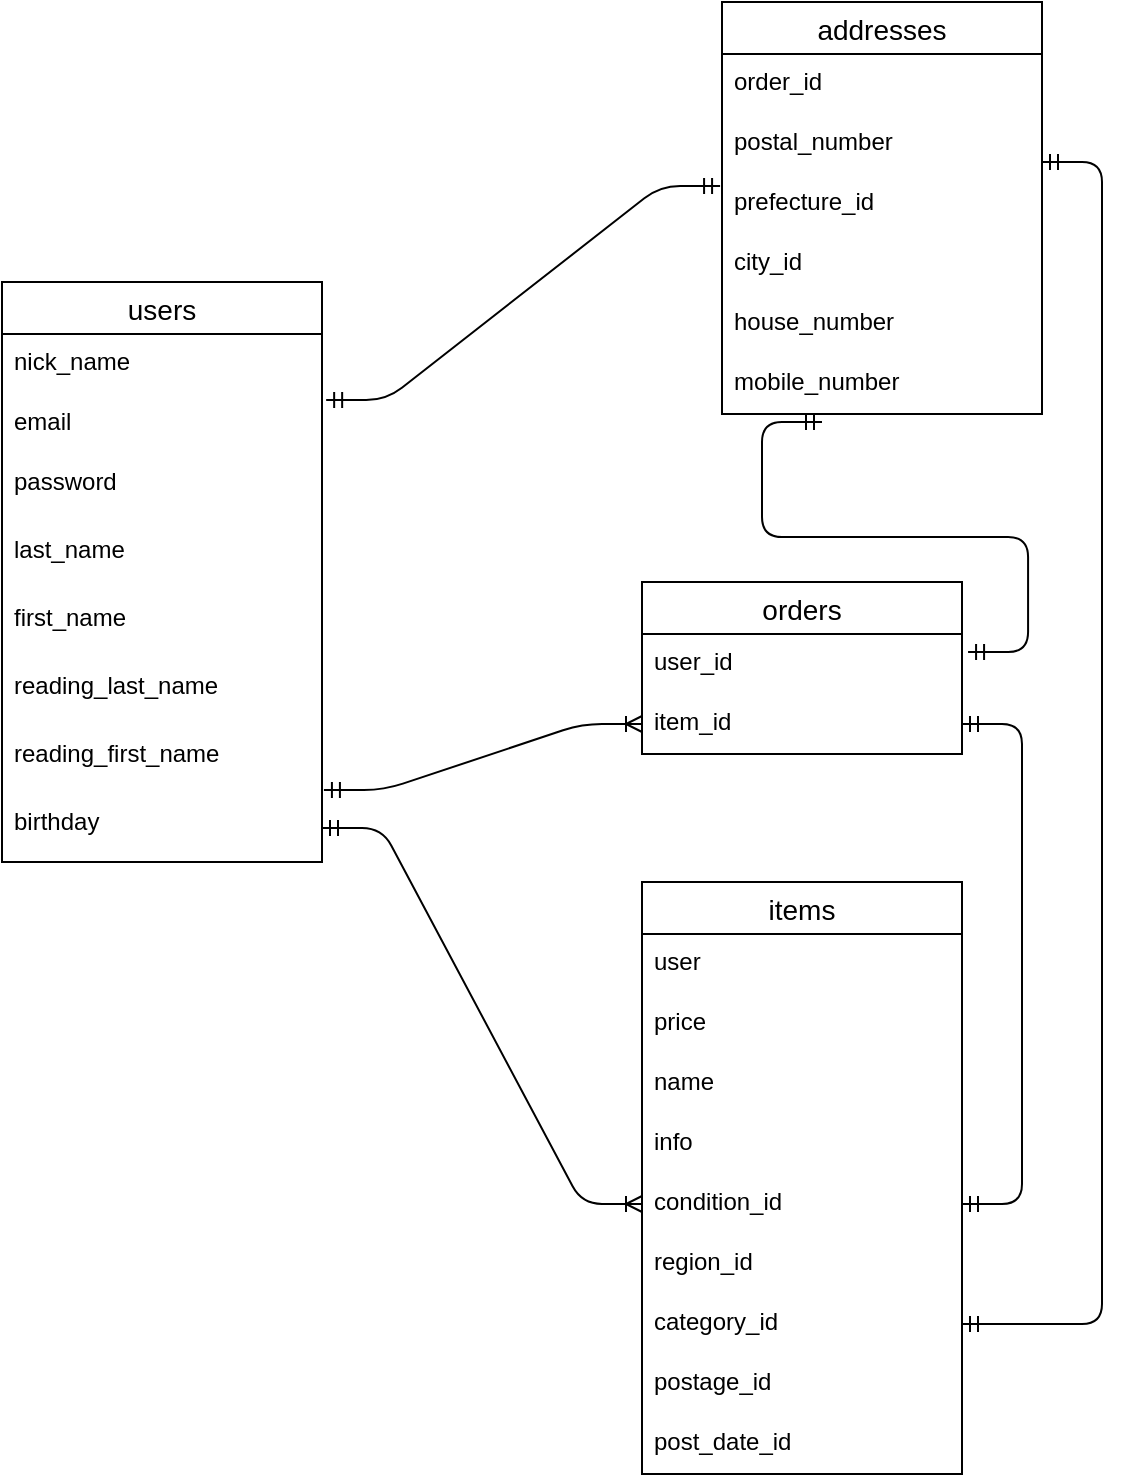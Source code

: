 <mxfile>
    <diagram id="Oy7QltkOJ6-2Luz4VAFT" name="ページ1">
        <mxGraphModel dx="1208" dy="830" grid="1" gridSize="10" guides="1" tooltips="1" connect="1" arrows="1" fold="1" page="1" pageScale="1" pageWidth="827" pageHeight="1169" math="0" shadow="0">
            <root>
                <mxCell id="0"/>
                <mxCell id="1" parent="0"/>
                <mxCell id="88" value="users" style="swimlane;fontStyle=0;childLayout=stackLayout;horizontal=1;startSize=26;horizontalStack=0;resizeParent=1;resizeParentMax=0;resizeLast=0;collapsible=1;marginBottom=0;align=center;fontSize=14;" parent="1" vertex="1">
                    <mxGeometry x="160" y="290" width="160" height="290" as="geometry">
                        <mxRectangle x="130" y="280" width="70" height="26" as="alternateBounds"/>
                    </mxGeometry>
                </mxCell>
                <mxCell id="89" value="nick_name" style="text;strokeColor=none;fillColor=none;spacingLeft=4;spacingRight=4;overflow=hidden;rotatable=0;points=[[0,0.5],[1,0.5]];portConstraint=eastwest;fontSize=12;" parent="88" vertex="1">
                    <mxGeometry y="26" width="160" height="30" as="geometry"/>
                </mxCell>
                <mxCell id="90" value="email" style="text;strokeColor=none;fillColor=none;spacingLeft=4;spacingRight=4;overflow=hidden;rotatable=0;points=[[0,0.5],[1,0.5]];portConstraint=eastwest;fontSize=12;" parent="88" vertex="1">
                    <mxGeometry y="56" width="160" height="30" as="geometry"/>
                </mxCell>
                <mxCell id="91" value="password" style="text;strokeColor=none;fillColor=none;spacingLeft=4;spacingRight=4;overflow=hidden;rotatable=0;points=[[0,0.5],[1,0.5]];portConstraint=eastwest;fontSize=12;" parent="88" vertex="1">
                    <mxGeometry y="86" width="160" height="34" as="geometry"/>
                </mxCell>
                <mxCell id="111" value="last_name" style="text;strokeColor=none;fillColor=none;spacingLeft=4;spacingRight=4;overflow=hidden;rotatable=0;points=[[0,0.5],[1,0.5]];portConstraint=eastwest;fontSize=12;" parent="88" vertex="1">
                    <mxGeometry y="120" width="160" height="34" as="geometry"/>
                </mxCell>
                <mxCell id="138" value="first_name" style="text;strokeColor=none;fillColor=none;spacingLeft=4;spacingRight=4;overflow=hidden;rotatable=0;points=[[0,0.5],[1,0.5]];portConstraint=eastwest;fontSize=12;" parent="88" vertex="1">
                    <mxGeometry y="154" width="160" height="34" as="geometry"/>
                </mxCell>
                <mxCell id="110" value="reading_last_name" style="text;strokeColor=none;fillColor=none;spacingLeft=4;spacingRight=4;overflow=hidden;rotatable=0;points=[[0,0.5],[1,0.5]];portConstraint=eastwest;fontSize=12;" parent="88" vertex="1">
                    <mxGeometry y="188" width="160" height="34" as="geometry"/>
                </mxCell>
                <mxCell id="139" value="reading_first_name" style="text;strokeColor=none;fillColor=none;spacingLeft=4;spacingRight=4;overflow=hidden;rotatable=0;points=[[0,0.5],[1,0.5]];portConstraint=eastwest;fontSize=12;" parent="88" vertex="1">
                    <mxGeometry y="222" width="160" height="34" as="geometry"/>
                </mxCell>
                <mxCell id="112" value="birthday" style="text;strokeColor=none;fillColor=none;spacingLeft=4;spacingRight=4;overflow=hidden;rotatable=0;points=[[0,0.5],[1,0.5]];portConstraint=eastwest;fontSize=12;" parent="88" vertex="1">
                    <mxGeometry y="256" width="160" height="34" as="geometry"/>
                </mxCell>
                <mxCell id="92" value="items" style="swimlane;fontStyle=0;childLayout=stackLayout;horizontal=1;startSize=26;horizontalStack=0;resizeParent=1;resizeParentMax=0;resizeLast=0;collapsible=1;marginBottom=0;align=center;fontSize=14;" parent="1" vertex="1">
                    <mxGeometry x="480" y="590" width="160" height="296" as="geometry"/>
                </mxCell>
                <mxCell id="93" value="user" style="text;strokeColor=none;fillColor=none;spacingLeft=4;spacingRight=4;overflow=hidden;rotatable=0;points=[[0,0.5],[1,0.5]];portConstraint=eastwest;fontSize=12;" parent="92" vertex="1">
                    <mxGeometry y="26" width="160" height="30" as="geometry"/>
                </mxCell>
                <mxCell id="94" value="price" style="text;strokeColor=none;fillColor=none;spacingLeft=4;spacingRight=4;overflow=hidden;rotatable=0;points=[[0,0.5],[1,0.5]];portConstraint=eastwest;fontSize=12;" parent="92" vertex="1">
                    <mxGeometry y="56" width="160" height="30" as="geometry"/>
                </mxCell>
                <mxCell id="144" value="name" style="text;strokeColor=none;fillColor=none;spacingLeft=4;spacingRight=4;overflow=hidden;rotatable=0;points=[[0,0.5],[1,0.5]];portConstraint=eastwest;fontSize=12;" parent="92" vertex="1">
                    <mxGeometry y="86" width="160" height="30" as="geometry"/>
                </mxCell>
                <mxCell id="119" value="info" style="text;strokeColor=none;fillColor=none;spacingLeft=4;spacingRight=4;overflow=hidden;rotatable=0;points=[[0,0.5],[1,0.5]];portConstraint=eastwest;fontSize=12;" parent="92" vertex="1">
                    <mxGeometry y="116" width="160" height="30" as="geometry"/>
                </mxCell>
                <mxCell id="117" value="condition_id&#10;" style="text;strokeColor=none;fillColor=none;spacingLeft=4;spacingRight=4;overflow=hidden;rotatable=0;points=[[0,0.5],[1,0.5]];portConstraint=eastwest;fontSize=12;" parent="92" vertex="1">
                    <mxGeometry y="146" width="160" height="30" as="geometry"/>
                </mxCell>
                <mxCell id="141" value="region_id" style="text;strokeColor=none;fillColor=none;spacingLeft=4;spacingRight=4;overflow=hidden;rotatable=0;points=[[0,0.5],[1,0.5]];portConstraint=eastwest;fontSize=12;" parent="92" vertex="1">
                    <mxGeometry y="176" width="160" height="30" as="geometry"/>
                </mxCell>
                <mxCell id="118" value="category_id" style="text;strokeColor=none;fillColor=none;spacingLeft=4;spacingRight=4;overflow=hidden;rotatable=0;points=[[0,0.5],[1,0.5]];portConstraint=eastwest;fontSize=12;" parent="92" vertex="1">
                    <mxGeometry y="206" width="160" height="30" as="geometry"/>
                </mxCell>
                <mxCell id="142" value="postage_id" style="text;strokeColor=none;fillColor=none;spacingLeft=4;spacingRight=4;overflow=hidden;rotatable=0;points=[[0,0.5],[1,0.5]];portConstraint=eastwest;fontSize=12;" parent="92" vertex="1">
                    <mxGeometry y="236" width="160" height="30" as="geometry"/>
                </mxCell>
                <mxCell id="143" value="post_date_id" style="text;strokeColor=none;fillColor=none;spacingLeft=4;spacingRight=4;overflow=hidden;rotatable=0;points=[[0,0.5],[1,0.5]];portConstraint=eastwest;fontSize=12;" parent="92" vertex="1">
                    <mxGeometry y="266" width="160" height="30" as="geometry"/>
                </mxCell>
                <mxCell id="102" value="addresses" style="swimlane;fontStyle=0;childLayout=stackLayout;horizontal=1;startSize=26;horizontalStack=0;resizeParent=1;resizeParentMax=0;resizeLast=0;collapsible=1;marginBottom=0;align=center;fontSize=14;" parent="1" vertex="1">
                    <mxGeometry x="520" y="150" width="160" height="206" as="geometry">
                        <mxRectangle x="520" y="570" width="100" height="26" as="alternateBounds"/>
                    </mxGeometry>
                </mxCell>
                <mxCell id="120" value="order_id" style="text;strokeColor=none;fillColor=none;spacingLeft=4;spacingRight=4;overflow=hidden;rotatable=0;points=[[0,0.5],[1,0.5]];portConstraint=eastwest;fontSize=12;" parent="102" vertex="1">
                    <mxGeometry y="26" width="160" height="30" as="geometry"/>
                </mxCell>
                <mxCell id="105" value="postal_number" style="text;strokeColor=none;fillColor=none;spacingLeft=4;spacingRight=4;overflow=hidden;rotatable=0;points=[[0,0.5],[1,0.5]];portConstraint=eastwest;fontSize=12;" parent="102" vertex="1">
                    <mxGeometry y="56" width="160" height="30" as="geometry"/>
                </mxCell>
                <mxCell id="103" value="prefecture_id" style="text;strokeColor=none;fillColor=none;spacingLeft=4;spacingRight=4;overflow=hidden;rotatable=0;points=[[0,0.5],[1,0.5]];portConstraint=eastwest;fontSize=12;" parent="102" vertex="1">
                    <mxGeometry y="86" width="160" height="30" as="geometry"/>
                </mxCell>
                <mxCell id="104" value="city_id" style="text;strokeColor=none;fillColor=none;spacingLeft=4;spacingRight=4;overflow=hidden;rotatable=0;points=[[0,0.5],[1,0.5]];portConstraint=eastwest;fontSize=12;" parent="102" vertex="1">
                    <mxGeometry y="116" width="160" height="30" as="geometry"/>
                </mxCell>
                <mxCell id="140" value="house_number" style="text;strokeColor=none;fillColor=none;spacingLeft=4;spacingRight=4;overflow=hidden;rotatable=0;points=[[0,0.5],[1,0.5]];portConstraint=eastwest;fontSize=12;" parent="102" vertex="1">
                    <mxGeometry y="146" width="160" height="30" as="geometry"/>
                </mxCell>
                <mxCell id="113" value="mobile_number" style="text;strokeColor=none;fillColor=none;spacingLeft=4;spacingRight=4;overflow=hidden;rotatable=0;points=[[0,0.5],[1,0.5]];portConstraint=eastwest;fontSize=12;" parent="102" vertex="1">
                    <mxGeometry y="176" width="160" height="30" as="geometry"/>
                </mxCell>
                <mxCell id="106" value="orders" style="swimlane;fontStyle=0;childLayout=stackLayout;horizontal=1;startSize=26;horizontalStack=0;resizeParent=1;resizeParentMax=0;resizeLast=0;collapsible=1;marginBottom=0;align=center;fontSize=14;" parent="1" vertex="1">
                    <mxGeometry x="480" y="440" width="160" height="86" as="geometry"/>
                </mxCell>
                <mxCell id="107" value="user_id" style="text;strokeColor=none;fillColor=none;spacingLeft=4;spacingRight=4;overflow=hidden;rotatable=0;points=[[0,0.5],[1,0.5]];portConstraint=eastwest;fontSize=12;" parent="106" vertex="1">
                    <mxGeometry y="26" width="160" height="30" as="geometry"/>
                </mxCell>
                <mxCell id="109" value="item_id" style="text;strokeColor=none;fillColor=none;spacingLeft=4;spacingRight=4;overflow=hidden;rotatable=0;points=[[0,0.5],[1,0.5]];portConstraint=eastwest;fontSize=12;" parent="106" vertex="1">
                    <mxGeometry y="56" width="160" height="30" as="geometry"/>
                </mxCell>
                <mxCell id="127" value="" style="edgeStyle=entityRelationEdgeStyle;fontSize=12;html=1;endArrow=ERoneToMany;startArrow=ERmandOne;exitX=1.006;exitY=-0.059;exitDx=0;exitDy=0;exitPerimeter=0;entryX=0;entryY=0.5;entryDx=0;entryDy=0;" parent="1" source="112" target="109" edge="1">
                    <mxGeometry width="100" height="100" relative="1" as="geometry">
                        <mxPoint x="360" y="560" as="sourcePoint"/>
                        <mxPoint x="480" y="700" as="targetPoint"/>
                    </mxGeometry>
                </mxCell>
                <mxCell id="130" value="" style="edgeStyle=entityRelationEdgeStyle;fontSize=12;html=1;endArrow=ERmandOne;startArrow=ERmandOne;exitX=1;exitY=0.5;exitDx=0;exitDy=0;entryX=1;entryY=0.5;entryDx=0;entryDy=0;" parent="1" source="117" target="109" edge="1">
                    <mxGeometry width="100" height="100" relative="1" as="geometry">
                        <mxPoint x="430" y="560" as="sourcePoint"/>
                        <mxPoint x="485" y="716" as="targetPoint"/>
                    </mxGeometry>
                </mxCell>
                <mxCell id="132" value="" style="edgeStyle=entityRelationEdgeStyle;fontSize=12;html=1;endArrow=ERmandOne;startArrow=ERmandOne;exitX=1.013;exitY=0.1;exitDx=0;exitDy=0;exitPerimeter=0;entryX=-0.006;entryY=0.2;entryDx=0;entryDy=0;entryPerimeter=0;" parent="1" source="90" target="103" edge="1">
                    <mxGeometry width="100" height="100" relative="1" as="geometry">
                        <mxPoint x="430" y="560" as="sourcePoint"/>
                        <mxPoint x="530" y="460" as="targetPoint"/>
                    </mxGeometry>
                </mxCell>
                <mxCell id="133" value="" style="edgeStyle=entityRelationEdgeStyle;fontSize=12;html=1;endArrow=ERmandOne;startArrow=ERmandOne;entryX=1;entryY=0.5;entryDx=0;entryDy=0;" parent="1" target="118" edge="1">
                    <mxGeometry width="100" height="100" relative="1" as="geometry">
                        <mxPoint x="680" y="230" as="sourcePoint"/>
                        <mxPoint x="780" y="750" as="targetPoint"/>
                    </mxGeometry>
                </mxCell>
                <mxCell id="135" value="" style="edgeStyle=entityRelationEdgeStyle;fontSize=12;html=1;endArrow=ERoneToMany;startArrow=ERmandOne;entryX=0;entryY=0.5;entryDx=0;entryDy=0;exitX=1;exitY=0.5;exitDx=0;exitDy=0;" parent="1" source="112" target="117" edge="1">
                    <mxGeometry width="100" height="100" relative="1" as="geometry">
                        <mxPoint x="290" y="440" as="sourcePoint"/>
                        <mxPoint x="470" y="780" as="targetPoint"/>
                    </mxGeometry>
                </mxCell>
                <mxCell id="136" value="" style="edgeStyle=entityRelationEdgeStyle;fontSize=12;html=1;endArrow=ERmandOne;startArrow=ERmandOne;exitX=1.019;exitY=0.3;exitDx=0;exitDy=0;exitPerimeter=0;" parent="1" source="107" edge="1">
                    <mxGeometry width="100" height="100" relative="1" as="geometry">
                        <mxPoint x="590" y="430" as="sourcePoint"/>
                        <mxPoint x="570" y="360" as="targetPoint"/>
                    </mxGeometry>
                </mxCell>
            </root>
        </mxGraphModel>
    </diagram>
</mxfile>